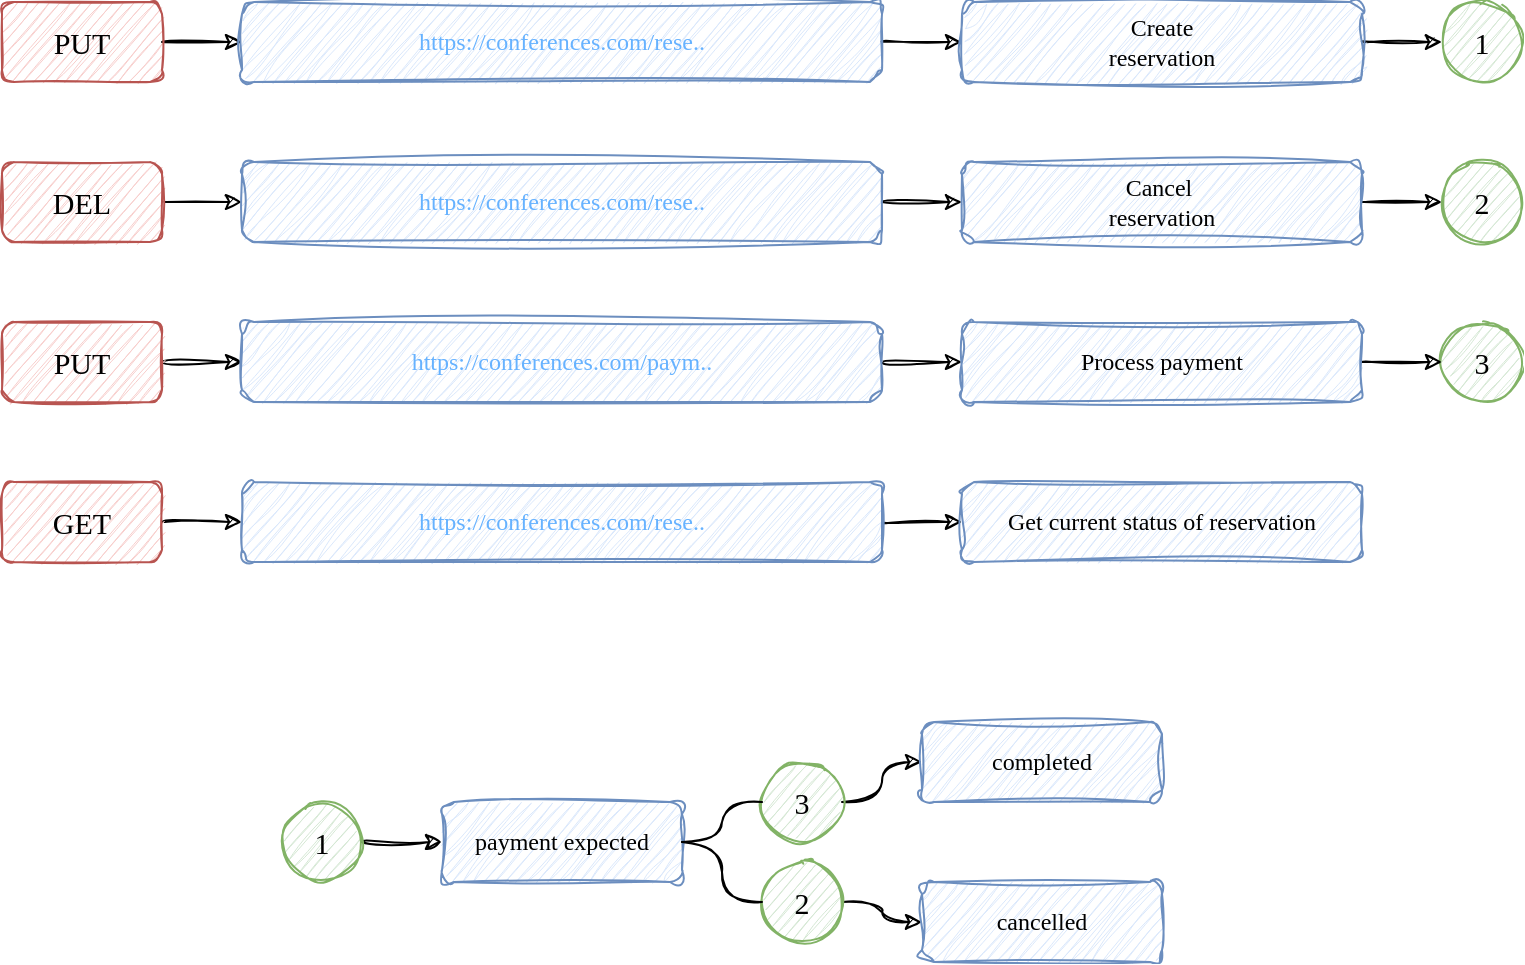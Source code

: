 <mxfile version="20.7.4" type="device"><diagram id="FrRA0Ty1G5-h_XtM670H" name="Page-1"><mxGraphModel dx="2074" dy="1187" grid="1" gridSize="10" guides="1" tooltips="1" connect="1" arrows="1" fold="1" page="1" pageScale="1" pageWidth="827" pageHeight="1169" math="0" shadow="0"><root><mxCell id="0"/><mxCell id="1" parent="0"/><mxCell id="q-Y1CDfD1t-tn_VzLj93-13" style="edgeStyle=orthogonalEdgeStyle;curved=1;sketch=1;orthogonalLoop=1;jettySize=auto;html=1;exitX=1;exitY=0.5;exitDx=0;exitDy=0;fontFamily=Comic Sans MS;fontSize=15;fontColor=#66B2FF;startArrow=none;" edge="1" parent="1" source="q-Y1CDfD1t-tn_VzLj93-31" target="q-Y1CDfD1t-tn_VzLj93-11"><mxGeometry relative="1" as="geometry"/></mxCell><mxCell id="q-Y1CDfD1t-tn_VzLj93-14" style="edgeStyle=orthogonalEdgeStyle;curved=1;sketch=1;orthogonalLoop=1;jettySize=auto;html=1;exitX=1;exitY=0.5;exitDx=0;exitDy=0;entryX=0;entryY=0.5;entryDx=0;entryDy=0;fontFamily=Comic Sans MS;fontSize=15;fontColor=#66B2FF;startArrow=none;" edge="1" parent="1" source="q-Y1CDfD1t-tn_VzLj93-22" target="q-Y1CDfD1t-tn_VzLj93-12"><mxGeometry relative="1" as="geometry"/></mxCell><mxCell id="q-Y1CDfD1t-tn_VzLj93-1" value="&lt;font face=&quot;Comic Sans MS&quot;&gt;payment expected&lt;/font&gt;" style="rounded=1;whiteSpace=wrap;html=1;fillColor=#dae8fc;strokeColor=#6c8ebf;sketch=1;curveFitting=1;jiggle=2;" vertex="1" parent="1"><mxGeometry x="260" y="480" width="120" height="40" as="geometry"/></mxCell><mxCell id="q-Y1CDfD1t-tn_VzLj93-3" style="edgeStyle=orthogonalEdgeStyle;orthogonalLoop=1;jettySize=auto;html=1;exitX=1;exitY=0.5;exitDx=0;exitDy=0;entryX=0;entryY=0.5;entryDx=0;entryDy=0;fontFamily=Comic Sans MS;fontSize=15;curved=1;sketch=1;curveFitting=1;jiggle=2;" edge="1" parent="1" source="q-Y1CDfD1t-tn_VzLj93-2" target="q-Y1CDfD1t-tn_VzLj93-1"><mxGeometry relative="1" as="geometry"/></mxCell><mxCell id="q-Y1CDfD1t-tn_VzLj93-2" value="&lt;font style=&quot;font-size: 15px;&quot; face=&quot;Comic Sans MS&quot;&gt;1&lt;/font&gt;" style="ellipse;whiteSpace=wrap;html=1;aspect=fixed;sketch=1;fillColor=#d5e8d4;strokeColor=#82b366;" vertex="1" parent="1"><mxGeometry x="180" y="480" width="40" height="40" as="geometry"/></mxCell><mxCell id="q-Y1CDfD1t-tn_VzLj93-7" style="edgeStyle=orthogonalEdgeStyle;curved=1;sketch=1;orthogonalLoop=1;jettySize=auto;html=1;exitX=1;exitY=0.5;exitDx=0;exitDy=0;fontFamily=Comic Sans MS;fontSize=15;" edge="1" parent="1" source="q-Y1CDfD1t-tn_VzLj93-4" target="q-Y1CDfD1t-tn_VzLj93-5"><mxGeometry relative="1" as="geometry"/></mxCell><mxCell id="q-Y1CDfD1t-tn_VzLj93-4" value="PUT" style="rounded=1;whiteSpace=wrap;html=1;sketch=1;fontFamily=Comic Sans MS;fontSize=15;fillColor=#f8cecc;strokeColor=#b85450;" vertex="1" parent="1"><mxGeometry x="40" y="80" width="80" height="40" as="geometry"/></mxCell><mxCell id="q-Y1CDfD1t-tn_VzLj93-10" style="edgeStyle=orthogonalEdgeStyle;curved=1;sketch=1;orthogonalLoop=1;jettySize=auto;html=1;exitX=1;exitY=0.5;exitDx=0;exitDy=0;entryX=0;entryY=0.5;entryDx=0;entryDy=0;fontFamily=Comic Sans MS;fontSize=15;" edge="1" parent="1" source="q-Y1CDfD1t-tn_VzLj93-5" target="q-Y1CDfD1t-tn_VzLj93-8"><mxGeometry relative="1" as="geometry"/></mxCell><mxCell id="q-Y1CDfD1t-tn_VzLj93-5" value="&lt;font face=&quot;Comic Sans MS&quot; color=&quot;#66b2ff&quot;&gt;&lt;span style=&quot;caret-color: rgb(102, 178, 255);&quot;&gt;https://conferences.com/rese..&lt;/span&gt;&lt;/font&gt;" style="rounded=1;whiteSpace=wrap;html=1;fillColor=#dae8fc;strokeColor=#6c8ebf;sketch=1;curveFitting=1;jiggle=2;" vertex="1" parent="1"><mxGeometry x="160" y="80" width="320" height="40" as="geometry"/></mxCell><mxCell id="q-Y1CDfD1t-tn_VzLj93-6" value="&lt;font style=&quot;font-size: 15px;&quot; face=&quot;Comic Sans MS&quot;&gt;1&lt;/font&gt;" style="ellipse;whiteSpace=wrap;html=1;aspect=fixed;sketch=1;fillColor=#d5e8d4;strokeColor=#82b366;" vertex="1" parent="1"><mxGeometry x="760" y="80" width="40" height="40" as="geometry"/></mxCell><mxCell id="q-Y1CDfD1t-tn_VzLj93-9" style="edgeStyle=orthogonalEdgeStyle;curved=1;sketch=1;orthogonalLoop=1;jettySize=auto;html=1;exitX=1;exitY=0.5;exitDx=0;exitDy=0;entryX=0;entryY=0.5;entryDx=0;entryDy=0;fontFamily=Comic Sans MS;fontSize=15;" edge="1" parent="1" source="q-Y1CDfD1t-tn_VzLj93-8" target="q-Y1CDfD1t-tn_VzLj93-6"><mxGeometry relative="1" as="geometry"/></mxCell><mxCell id="q-Y1CDfD1t-tn_VzLj93-8" value="&lt;font face=&quot;Comic Sans MS&quot;&gt;Create &lt;br&gt;reservation&lt;/font&gt;" style="rounded=1;whiteSpace=wrap;html=1;fillColor=#dae8fc;strokeColor=#6c8ebf;sketch=1;curveFitting=1;jiggle=2;" vertex="1" parent="1"><mxGeometry x="520" y="80" width="200" height="40" as="geometry"/></mxCell><mxCell id="q-Y1CDfD1t-tn_VzLj93-11" value="&lt;font face=&quot;Comic Sans MS&quot;&gt;completed&lt;/font&gt;" style="rounded=1;whiteSpace=wrap;html=1;fillColor=#dae8fc;strokeColor=#6c8ebf;sketch=1;curveFitting=1;jiggle=2;" vertex="1" parent="1"><mxGeometry x="500" y="440" width="120" height="40" as="geometry"/></mxCell><mxCell id="q-Y1CDfD1t-tn_VzLj93-12" value="&lt;font face=&quot;Comic Sans MS&quot;&gt;cancelled&lt;/font&gt;" style="rounded=1;whiteSpace=wrap;html=1;fillColor=#dae8fc;strokeColor=#6c8ebf;sketch=1;curveFitting=1;jiggle=2;" vertex="1" parent="1"><mxGeometry x="500" y="520" width="120" height="40" as="geometry"/></mxCell><mxCell id="q-Y1CDfD1t-tn_VzLj93-15" style="edgeStyle=orthogonalEdgeStyle;curved=1;sketch=1;orthogonalLoop=1;jettySize=auto;html=1;exitX=1;exitY=0.5;exitDx=0;exitDy=0;fontFamily=Comic Sans MS;fontSize=15;" edge="1" parent="1" source="q-Y1CDfD1t-tn_VzLj93-16" target="q-Y1CDfD1t-tn_VzLj93-18"><mxGeometry relative="1" as="geometry"/></mxCell><mxCell id="q-Y1CDfD1t-tn_VzLj93-16" value="DEL" style="rounded=1;whiteSpace=wrap;html=1;sketch=1;fontFamily=Comic Sans MS;fontSize=15;fillColor=#f8cecc;strokeColor=#b85450;" vertex="1" parent="1"><mxGeometry x="40" y="160" width="80" height="40" as="geometry"/></mxCell><mxCell id="q-Y1CDfD1t-tn_VzLj93-17" style="edgeStyle=orthogonalEdgeStyle;curved=1;sketch=1;orthogonalLoop=1;jettySize=auto;html=1;exitX=1;exitY=0.5;exitDx=0;exitDy=0;entryX=0;entryY=0.5;entryDx=0;entryDy=0;fontFamily=Comic Sans MS;fontSize=15;" edge="1" parent="1" source="q-Y1CDfD1t-tn_VzLj93-18" target="q-Y1CDfD1t-tn_VzLj93-21"><mxGeometry relative="1" as="geometry"/></mxCell><mxCell id="q-Y1CDfD1t-tn_VzLj93-18" value="&lt;font face=&quot;Comic Sans MS&quot; color=&quot;#66b2ff&quot;&gt;&lt;span style=&quot;caret-color: rgb(102, 178, 255);&quot;&gt;https://conferences.com/rese..&lt;/span&gt;&lt;/font&gt;" style="rounded=1;whiteSpace=wrap;html=1;fillColor=#dae8fc;strokeColor=#6c8ebf;sketch=1;curveFitting=1;jiggle=2;" vertex="1" parent="1"><mxGeometry x="160" y="160" width="320" height="40" as="geometry"/></mxCell><mxCell id="q-Y1CDfD1t-tn_VzLj93-19" value="&lt;font style=&quot;font-size: 15px;&quot; face=&quot;Comic Sans MS&quot;&gt;2&lt;/font&gt;" style="ellipse;whiteSpace=wrap;html=1;aspect=fixed;sketch=1;fillColor=#d5e8d4;strokeColor=#82b366;" vertex="1" parent="1"><mxGeometry x="760" y="160" width="40" height="40" as="geometry"/></mxCell><mxCell id="q-Y1CDfD1t-tn_VzLj93-20" style="edgeStyle=orthogonalEdgeStyle;curved=1;sketch=1;orthogonalLoop=1;jettySize=auto;html=1;exitX=1;exitY=0.5;exitDx=0;exitDy=0;entryX=0;entryY=0.5;entryDx=0;entryDy=0;fontFamily=Comic Sans MS;fontSize=15;" edge="1" parent="1" source="q-Y1CDfD1t-tn_VzLj93-21" target="q-Y1CDfD1t-tn_VzLj93-19"><mxGeometry relative="1" as="geometry"/></mxCell><mxCell id="q-Y1CDfD1t-tn_VzLj93-21" value="&lt;font face=&quot;Comic Sans MS&quot;&gt;Cancel&amp;nbsp;&lt;br&gt;reservation&lt;/font&gt;" style="rounded=1;whiteSpace=wrap;html=1;fillColor=#dae8fc;strokeColor=#6c8ebf;sketch=1;curveFitting=1;jiggle=2;" vertex="1" parent="1"><mxGeometry x="520" y="160" width="200" height="40" as="geometry"/></mxCell><mxCell id="q-Y1CDfD1t-tn_VzLj93-22" value="&lt;font style=&quot;font-size: 15px;&quot; face=&quot;Comic Sans MS&quot;&gt;2&lt;/font&gt;" style="ellipse;whiteSpace=wrap;html=1;aspect=fixed;sketch=1;fillColor=#d5e8d4;strokeColor=#82b366;" vertex="1" parent="1"><mxGeometry x="420" y="510" width="40" height="40" as="geometry"/></mxCell><mxCell id="q-Y1CDfD1t-tn_VzLj93-23" value="" style="edgeStyle=orthogonalEdgeStyle;curved=1;sketch=1;orthogonalLoop=1;jettySize=auto;html=1;exitX=1;exitY=0.5;exitDx=0;exitDy=0;entryX=0;entryY=0.5;entryDx=0;entryDy=0;fontFamily=Comic Sans MS;fontSize=15;fontColor=#66B2FF;endArrow=none;" edge="1" parent="1" source="q-Y1CDfD1t-tn_VzLj93-1" target="q-Y1CDfD1t-tn_VzLj93-22"><mxGeometry relative="1" as="geometry"><mxPoint x="380" y="500" as="sourcePoint"/><mxPoint x="460" y="540" as="targetPoint"/></mxGeometry></mxCell><mxCell id="q-Y1CDfD1t-tn_VzLj93-24" style="edgeStyle=orthogonalEdgeStyle;curved=1;sketch=1;orthogonalLoop=1;jettySize=auto;html=1;exitX=1;exitY=0.5;exitDx=0;exitDy=0;fontFamily=Comic Sans MS;fontSize=15;" edge="1" parent="1" source="q-Y1CDfD1t-tn_VzLj93-25" target="q-Y1CDfD1t-tn_VzLj93-27"><mxGeometry relative="1" as="geometry"/></mxCell><mxCell id="q-Y1CDfD1t-tn_VzLj93-25" value="PUT" style="rounded=1;whiteSpace=wrap;html=1;sketch=1;fontFamily=Comic Sans MS;fontSize=15;fillColor=#f8cecc;strokeColor=#b85450;" vertex="1" parent="1"><mxGeometry x="40" y="240" width="80" height="40" as="geometry"/></mxCell><mxCell id="q-Y1CDfD1t-tn_VzLj93-26" style="edgeStyle=orthogonalEdgeStyle;curved=1;sketch=1;orthogonalLoop=1;jettySize=auto;html=1;exitX=1;exitY=0.5;exitDx=0;exitDy=0;entryX=0;entryY=0.5;entryDx=0;entryDy=0;fontFamily=Comic Sans MS;fontSize=15;" edge="1" parent="1" source="q-Y1CDfD1t-tn_VzLj93-27" target="q-Y1CDfD1t-tn_VzLj93-30"><mxGeometry relative="1" as="geometry"/></mxCell><mxCell id="q-Y1CDfD1t-tn_VzLj93-27" value="&lt;font face=&quot;Comic Sans MS&quot; color=&quot;#66b2ff&quot;&gt;&lt;span style=&quot;caret-color: rgb(102, 178, 255);&quot;&gt;https://conferences.com/paym..&lt;/span&gt;&lt;/font&gt;" style="rounded=1;whiteSpace=wrap;html=1;fillColor=#dae8fc;strokeColor=#6c8ebf;sketch=1;curveFitting=1;jiggle=2;" vertex="1" parent="1"><mxGeometry x="160" y="240" width="320" height="40" as="geometry"/></mxCell><mxCell id="q-Y1CDfD1t-tn_VzLj93-28" value="&lt;font style=&quot;font-size: 15px;&quot; face=&quot;Comic Sans MS&quot;&gt;3&lt;/font&gt;" style="ellipse;whiteSpace=wrap;html=1;aspect=fixed;sketch=1;fillColor=#d5e8d4;strokeColor=#82b366;" vertex="1" parent="1"><mxGeometry x="760" y="240" width="40" height="40" as="geometry"/></mxCell><mxCell id="q-Y1CDfD1t-tn_VzLj93-29" style="edgeStyle=orthogonalEdgeStyle;curved=1;sketch=1;orthogonalLoop=1;jettySize=auto;html=1;exitX=1;exitY=0.5;exitDx=0;exitDy=0;entryX=0;entryY=0.5;entryDx=0;entryDy=0;fontFamily=Comic Sans MS;fontSize=15;" edge="1" parent="1" source="q-Y1CDfD1t-tn_VzLj93-30" target="q-Y1CDfD1t-tn_VzLj93-28"><mxGeometry relative="1" as="geometry"/></mxCell><mxCell id="q-Y1CDfD1t-tn_VzLj93-30" value="&lt;font face=&quot;Comic Sans MS&quot;&gt;Process payment&lt;br&gt;&lt;/font&gt;" style="rounded=1;whiteSpace=wrap;html=1;fillColor=#dae8fc;strokeColor=#6c8ebf;sketch=1;curveFitting=1;jiggle=2;" vertex="1" parent="1"><mxGeometry x="520" y="240" width="200" height="40" as="geometry"/></mxCell><mxCell id="q-Y1CDfD1t-tn_VzLj93-31" value="&lt;font style=&quot;font-size: 15px;&quot; face=&quot;Comic Sans MS&quot;&gt;3&lt;/font&gt;" style="ellipse;whiteSpace=wrap;html=1;aspect=fixed;sketch=1;fillColor=#d5e8d4;strokeColor=#82b366;" vertex="1" parent="1"><mxGeometry x="420" y="460" width="40" height="40" as="geometry"/></mxCell><mxCell id="q-Y1CDfD1t-tn_VzLj93-32" value="" style="edgeStyle=orthogonalEdgeStyle;curved=1;sketch=1;orthogonalLoop=1;jettySize=auto;html=1;exitX=1;exitY=0.5;exitDx=0;exitDy=0;fontFamily=Comic Sans MS;fontSize=15;fontColor=#66B2FF;endArrow=none;" edge="1" parent="1" source="q-Y1CDfD1t-tn_VzLj93-1" target="q-Y1CDfD1t-tn_VzLj93-31"><mxGeometry relative="1" as="geometry"><mxPoint x="380" y="500" as="sourcePoint"/><mxPoint x="500" y="460" as="targetPoint"/></mxGeometry></mxCell><mxCell id="q-Y1CDfD1t-tn_VzLj93-34" style="edgeStyle=orthogonalEdgeStyle;curved=1;sketch=1;orthogonalLoop=1;jettySize=auto;html=1;exitX=1;exitY=0.5;exitDx=0;exitDy=0;fontFamily=Comic Sans MS;fontSize=15;" edge="1" parent="1" source="q-Y1CDfD1t-tn_VzLj93-35" target="q-Y1CDfD1t-tn_VzLj93-37"><mxGeometry relative="1" as="geometry"/></mxCell><mxCell id="q-Y1CDfD1t-tn_VzLj93-35" value="GET" style="rounded=1;whiteSpace=wrap;html=1;sketch=1;fontFamily=Comic Sans MS;fontSize=15;fillColor=#f8cecc;strokeColor=#b85450;" vertex="1" parent="1"><mxGeometry x="40" y="320" width="80" height="40" as="geometry"/></mxCell><mxCell id="q-Y1CDfD1t-tn_VzLj93-36" style="edgeStyle=orthogonalEdgeStyle;curved=1;sketch=1;orthogonalLoop=1;jettySize=auto;html=1;exitX=1;exitY=0.5;exitDx=0;exitDy=0;entryX=0;entryY=0.5;entryDx=0;entryDy=0;fontFamily=Comic Sans MS;fontSize=15;" edge="1" parent="1" source="q-Y1CDfD1t-tn_VzLj93-37" target="q-Y1CDfD1t-tn_VzLj93-40"><mxGeometry relative="1" as="geometry"/></mxCell><mxCell id="q-Y1CDfD1t-tn_VzLj93-37" value="&lt;font face=&quot;Comic Sans MS&quot; color=&quot;#66b2ff&quot;&gt;&lt;span style=&quot;caret-color: rgb(102, 178, 255);&quot;&gt;https://conferences.com/rese..&lt;/span&gt;&lt;/font&gt;" style="rounded=1;whiteSpace=wrap;html=1;fillColor=#dae8fc;strokeColor=#6c8ebf;sketch=1;curveFitting=1;jiggle=2;" vertex="1" parent="1"><mxGeometry x="160" y="320" width="320" height="40" as="geometry"/></mxCell><mxCell id="q-Y1CDfD1t-tn_VzLj93-40" value="&lt;font face=&quot;Comic Sans MS&quot;&gt;Get current status of reservation&lt;br&gt;&lt;/font&gt;" style="rounded=1;whiteSpace=wrap;html=1;fillColor=#dae8fc;strokeColor=#6c8ebf;sketch=1;curveFitting=1;jiggle=2;" vertex="1" parent="1"><mxGeometry x="520" y="320" width="200" height="40" as="geometry"/></mxCell></root></mxGraphModel></diagram></mxfile>